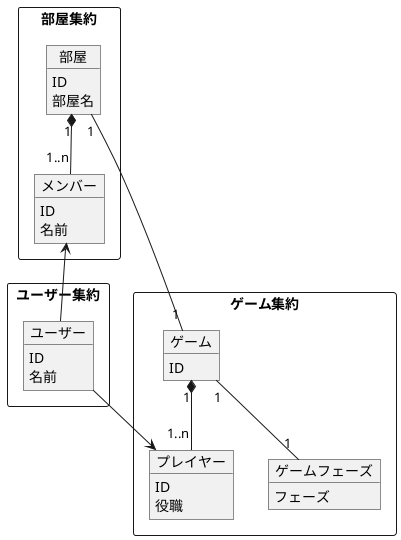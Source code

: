 @startuml aggr

rectangle 部屋集約 {
    object "部屋" as Room {
        ID
        部屋名
    }
    object "メンバー" as Members {
        ID
        名前
    }

    Room "1" *-- "1..n" Members
}

rectangle ユーザー集約 {
    object "ユーザー" as User {
        ID
        名前
    }

    Members <-- User
}

rectangle ゲーム集約 {
    object "ゲーム" as Game {
        ID
    }
    object "プレイヤー" as Player {
        ID
        役職
    }
    object "ゲームフェーズ" as Phase {
        フェーズ
    }

    Game "1" *-- "1..n" Player
    User --> Player

    Room "1" -- "1" Game
    Game "1" -- "1" Phase

}
@enduml